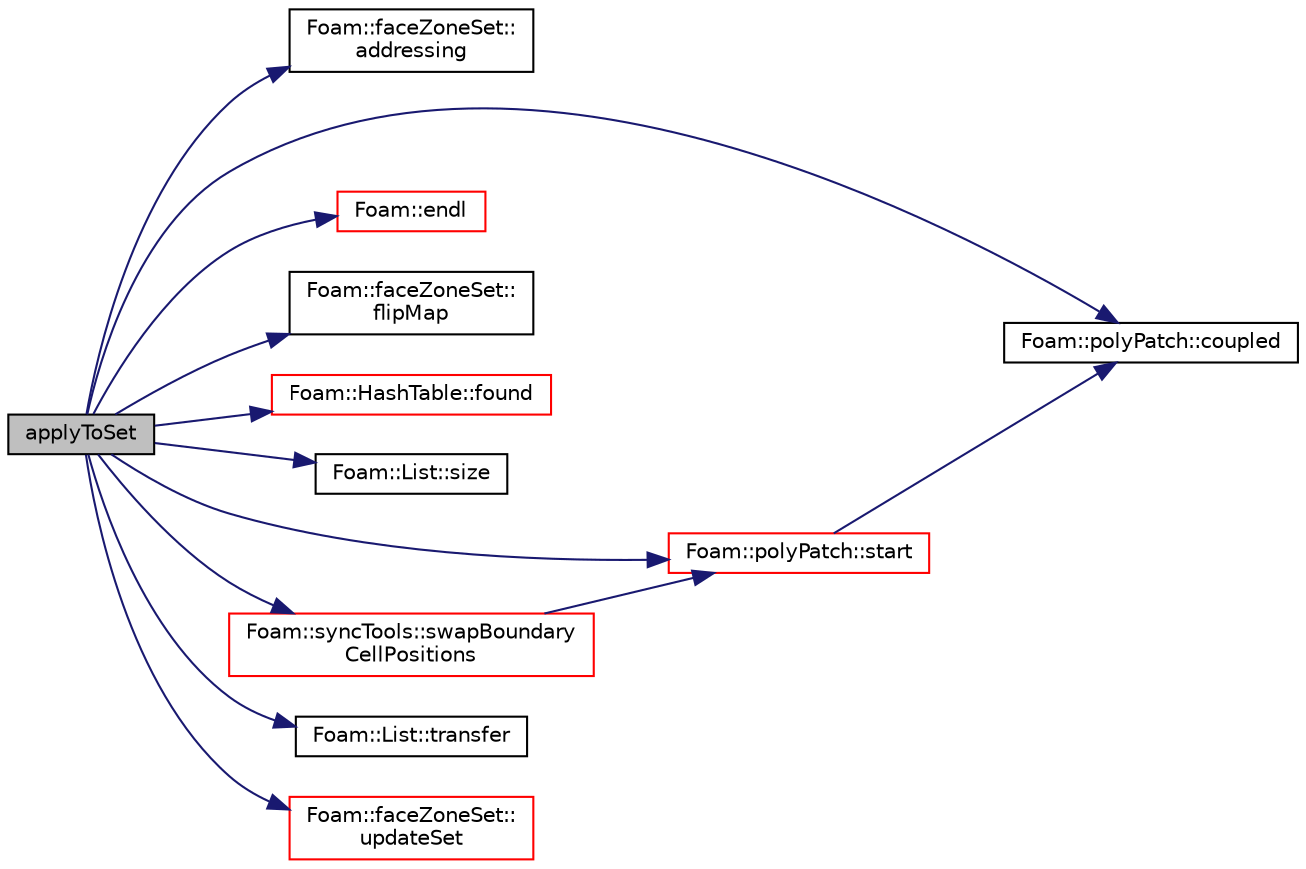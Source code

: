 digraph "applyToSet"
{
  bgcolor="transparent";
  edge [fontname="Helvetica",fontsize="10",labelfontname="Helvetica",labelfontsize="10"];
  node [fontname="Helvetica",fontsize="10",shape=record];
  rankdir="LR";
  Node1 [label="applyToSet",height=0.2,width=0.4,color="black", fillcolor="grey75", style="filled", fontcolor="black"];
  Node1 -> Node2 [color="midnightblue",fontsize="10",style="solid",fontname="Helvetica"];
  Node2 [label="Foam::faceZoneSet::\laddressing",height=0.2,width=0.4,color="black",URL="$a00753.html#ac67a91d45eb8ee08fa7f0335ca2abaa5"];
  Node1 -> Node3 [color="midnightblue",fontsize="10",style="solid",fontname="Helvetica"];
  Node3 [label="Foam::polyPatch::coupled",height=0.2,width=0.4,color="black",URL="$a01973.html#acffd678e538fc569f301aacdb4f019b7",tooltip="Return true if this patch is geometrically coupled (i.e. faces and. "];
  Node1 -> Node4 [color="midnightblue",fontsize="10",style="solid",fontname="Helvetica"];
  Node4 [label="Foam::endl",height=0.2,width=0.4,color="red",URL="$a10974.html#a2db8fe02a0d3909e9351bb4275b23ce4",tooltip="Add newline and flush stream. "];
  Node1 -> Node5 [color="midnightblue",fontsize="10",style="solid",fontname="Helvetica"];
  Node5 [label="Foam::faceZoneSet::\lflipMap",height=0.2,width=0.4,color="black",URL="$a00753.html#ae010e9aa1fb7b930973122f73b998498"];
  Node1 -> Node6 [color="midnightblue",fontsize="10",style="solid",fontname="Helvetica"];
  Node6 [label="Foam::HashTable::found",height=0.2,width=0.4,color="red",URL="$a00997.html#a3df8044b3c7afb4eb62517f64e85eab6",tooltip="Return true if hashedEntry is found in table. "];
  Node1 -> Node7 [color="midnightblue",fontsize="10",style="solid",fontname="Helvetica"];
  Node7 [label="Foam::List::size",height=0.2,width=0.4,color="black",URL="$a01391.html#a8a5f6fa29bd4b500caf186f60245b384",tooltip="Override size to be inconsistent with allocated storage. "];
  Node1 -> Node8 [color="midnightblue",fontsize="10",style="solid",fontname="Helvetica"];
  Node8 [label="Foam::polyPatch::start",height=0.2,width=0.4,color="red",URL="$a01973.html#a861f370e41af7d54d7ff91da65de6e6a",tooltip="Return start label of this patch in the polyMesh face list. "];
  Node8 -> Node3 [color="midnightblue",fontsize="10",style="solid",fontname="Helvetica"];
  Node1 -> Node9 [color="midnightblue",fontsize="10",style="solid",fontname="Helvetica"];
  Node9 [label="Foam::syncTools::swapBoundary\lCellPositions",height=0.2,width=0.4,color="red",URL="$a02620.html#ae4912a4e02f0383f73363598c8cea12f",tooltip="Swap to obtain neighbour cell positions for all boundary faces. "];
  Node9 -> Node8 [color="midnightblue",fontsize="10",style="solid",fontname="Helvetica"];
  Node1 -> Node10 [color="midnightblue",fontsize="10",style="solid",fontname="Helvetica"];
  Node10 [label="Foam::List::transfer",height=0.2,width=0.4,color="black",URL="$a01391.html#a25ad1d2084d16b234b0cf91c07e832c0",tooltip="Transfer the contents of the argument List into this list. "];
  Node1 -> Node11 [color="midnightblue",fontsize="10",style="solid",fontname="Helvetica"];
  Node11 [label="Foam::faceZoneSet::\lupdateSet",height=0.2,width=0.4,color="red",URL="$a00753.html#afc9e2e914d3928dd7281d2ac71452052",tooltip="Sort addressing and make faceSet part consistent with addressing. "];
}
